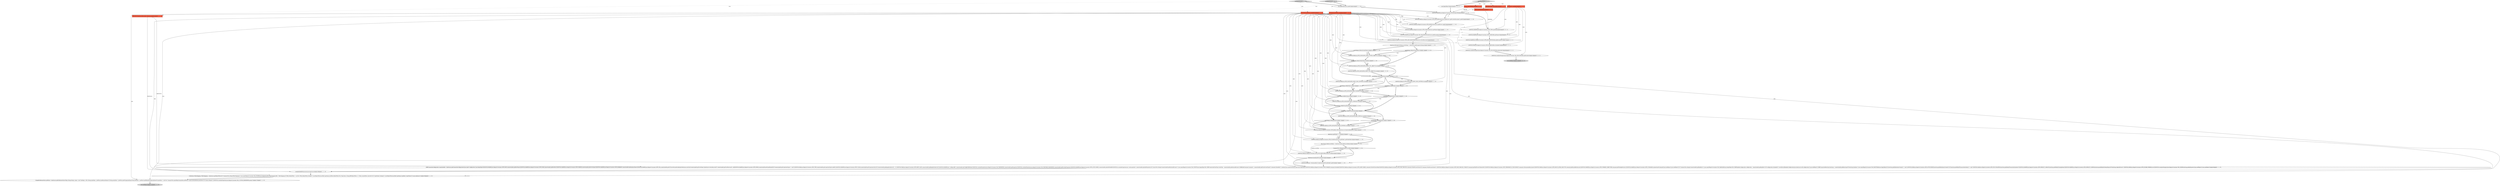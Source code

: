 digraph {
55 [style = filled, label = "JsonWriter json@@@2@@@['0', '0', '1']", fillcolor = tomato, shape = box image = "AAA0AAABBB3BBB"];
30 [style = filled, label = "@NotNull JsonWriter json@@@2@@@['1', '0', '0']", fillcolor = tomato, shape = box image = "AAA0AAABBB1BBB"];
8 [style = filled, label = "navSettings.isHideVirtualModel()@@@16@@@['1', '1', '0']", fillcolor = white, shape = diamond image = "AAA0AAABBB1BBB"];
58 [style = filled, label = "JSONUtils.fieldNE(json,RegistryConstants.ATTR_DESCRIPTION,filter.getDescription())@@@7@@@['0', '0', '1']", fillcolor = white, shape = ellipse image = "AAA0AAABBB3BBB"];
15 [style = filled, label = "JSONUtils.field(json,RegistryConstants.ATTR_SAVE_PASSWORD,dataSource.isSavePassword())@@@9@@@['1', '1', '0']", fillcolor = white, shape = ellipse image = "AAA0AAABBB1BBB"];
25 [style = filled, label = "JSONUtils.field(json,ATTR_NAVIGATOR_HIDE_SCHEMAS,true)@@@15@@@['1', '1', '0']", fillcolor = white, shape = ellipse image = "AAA0AAABBB1BBB"];
13 [style = filled, label = "DataSourceNavigatorSettings navSettings = dataSource.getNavigatorSettings()@@@10@@@['1', '1', '0']", fillcolor = white, shape = ellipse image = "AAA0AAABBB1BBB"];
3 [style = filled, label = "{DBPConnectionConfiguration connectionInfo = dataSource.getConnectionConfiguration()json.name(\"configuration\")json.beginObject()JSONUtils.fieldNE(json,RegistryConstants.ATTR_HOST,connectionInfo.getHostName())JSONUtils.fieldNE(json,RegistryConstants.ATTR_PORT,connectionInfo.getHostPort())JSONUtils.fieldNE(json,RegistryConstants.ATTR_SERVER,connectionInfo.getServerName())JSONUtils.fieldNE(json,RegistryConstants.ATTR_DATABASE,connectionInfo.getDatabaseName())JSONUtils.fieldNE(json,RegistryConstants.ATTR_URL,connectionInfo.getUrl())saveSecuredCredentials(dataSource,null,null,connectionInfo.getUserName(),dataSource.isSavePassword()? connectionInfo.getUserPassword(): null)JSONUtils.fieldNE(json,RegistryConstants.ATTR_HOME,connectionInfo.getClientHomeId())if (connectionInfo.getConnectionType() != null) {JSONUtils.field(json,RegistryConstants.ATTR_TYPE,connectionInfo.getConnectionType().getId())}JSONUtils.fieldNE(json,RegistryConstants.ATTR_COLOR,connectionInfo.getConnectionColor())if (connectionInfo.getKeepAliveInterval() > 0) {JSONUtils.field(json,RegistryConstants.ATTR_KEEP_ALIVE,connectionInfo.getKeepAliveInterval())}JSONUtils.fieldNE(json,\"config-profile\",connectionInfo.getConfigProfileName())JSONUtils.serializeProperties(json,RegistryConstants.TAG_PROPERTIES,connectionInfo.getProperties())JSONUtils.serializeProperties(json,RegistryConstants.TAG_PROVIDER_PROPERTIES,connectionInfo.getProviderProperties())JSONUtils.fieldNE(json,RegistryConstants.ATTR_AUTH_MODEL,connectionInfo.getAuthModelId())JSONUtils.serializeProperties(json,\"auth-properties\",connectionInfo.getAuthProperties())if (!ArrayUtils.isEmpty(connectionInfo.getDeclaredEvents())) {json.name(RegistryConstants.TAG_EVENTS)json.beginObject()for (DBPConnectionEventType eventType : connectionInfo.getDeclaredEvents()){DBRShellCommand command = connectionInfo.getEvent(eventType)if (!command.isEnabled()) {continue}json.name(eventType.name())json.beginObject()JSONUtils.field(json,RegistryConstants.ATTR_ENABLED,command.isEnabled())JSONUtils.field(json,RegistryConstants.ATTR_SHOW_PANEL,command.isShowProcessPanel())JSONUtils.field(json,RegistryConstants.ATTR_WAIT_PROCESS,command.isWaitProcessFinish())if (command.isWaitProcessFinish()) {JSONUtils.field(json,RegistryConstants.ATTR_WAIT_PROCESS_TIMEOUT,command.getWaitProcessTimeoutMs())}JSONUtils.field(json,RegistryConstants.ATTR_TERMINATE_AT_DISCONNECT,command.isTerminateAtDisconnect())JSONUtils.field(json,RegistryConstants.ATTR_PAUSE_AFTER_EXECUTE,command.getPauseAfterExecute())JSONUtils.fieldNE(json,RegistryConstants.ATTR_WORKING_DIRECTORY,command.getWorkingDirectory())JSONUtils.fieldNE(json,RegistryConstants.ATTR_COMMAND,command.getCommand())json.endObject()}json.endObject()}if (!CommonUtils.isEmpty(connectionInfo.getHandlers())) {json.name(RegistryConstants.TAG_HANDLERS)json.beginObject()for (DBWHandlerConfiguration configuration : connectionInfo.getHandlers()){if (configuration.isEnabled()) {saveNetworkHandlerConfiguration(json,dataSource,null,configuration)}}json.endObject()}{DBPConnectionBootstrap bootstrap = connectionInfo.getBootstrap()if (bootstrap.hasData()) {json.name(RegistryConstants.TAG_BOOTSTRAP)json.beginObject()if (bootstrap.getDefaultAutoCommit() != null) {JSONUtils.field(json,RegistryConstants.ATTR_AUTOCOMMIT,bootstrap.getDefaultAutoCommit())}if (bootstrap.getDefaultTransactionIsolation() != null) {JSONUtils.field(json,RegistryConstants.ATTR_TXN_ISOLATION,bootstrap.getDefaultTransactionIsolation())}JSONUtils.fieldNE(json,RegistryConstants.ATTR_DEFAULT_CATALOG,bootstrap.getDefaultCatalogName())JSONUtils.fieldNE(json,RegistryConstants.ATTR_DEFAULT_SCHEMA,bootstrap.getDefaultSchemaName())if (bootstrap.isIgnoreErrors()) {JSONUtils.field(json,RegistryConstants.ATTR_IGNORE_ERRORS,true)}JSONUtils.serializeStringList(json,RegistryConstants.TAG_QUERY,bootstrap.getInitQueries())json.endObject()}}json.endObject()}@@@29@@@['1', '1', '0']", fillcolor = white, shape = ellipse image = "AAA0AAABBB1BBB"];
5 [style = filled, label = "JSONUtils.field(json,RegistryConstants.ATTR_PROVIDER,dataSource.getDriver().getProviderDescriptor().getId())@@@5@@@['1', '1', '0']", fillcolor = white, shape = ellipse image = "AAA0AAABBB1BBB"];
29 [style = filled, label = "json.endObject()@@@141@@@['1', '1', '0']", fillcolor = lightgray, shape = ellipse image = "AAA0AAABBB1BBB"];
38 [style = filled, label = "navSettings.isShowSystemObjects()@@@11@@@['0', '1', '0']", fillcolor = white, shape = diamond image = "AAA0AAABBB2BBB"];
40 [style = filled, label = "@NotNull JsonWriter json@@@2@@@['0', '1', '0']", fillcolor = tomato, shape = box image = "AAA0AAABBB2BBB"];
43 [style = filled, label = "JSONUtils.field(json,ATTR_NAVIGATOR_HIDE_VIRTUAL,true)@@@16@@@['0', '1', '0']", fillcolor = white, shape = ellipse image = "AAA0AAABBB2BBB"];
27 [style = filled, label = "{Collection<FilterMapping> filterMappings = dataSource.getObjectFilters()if (!CommonUtils.isEmpty(filterMappings)) {json.name(RegistryConstants.TAG_FILTERS)json.beginArray()for (FilterMapping filter : filterMappings){if (filter.defaultFilter != null && !filter.defaultFilter.isEmpty()) {saveObjectFiler(json,filter.typeName,null,filter.defaultFilter)}for (Map.Entry<String,DBSObjectFilter> cf : filter.customFilters.entrySet()){if (!cf.getValue().isEmpty()) {saveObjectFiler(json,filter.typeName,cf.getKey(),cf.getValue())}}}json.endArray()}}@@@109@@@['1', '1', '0']", fillcolor = white, shape = ellipse image = "AAA0AAABBB1BBB"];
28 [style = filled, label = "JSONUtils.field(json,ATTR_NAVIGATOR_MERGE_ENTITIES,true)@@@17@@@['1', '1', '0']", fillcolor = white, shape = ellipse image = "AAA0AAABBB1BBB"];
47 [style = filled, label = "JSONUtils.fieldNE(json,RegistryConstants.ATTR_NAME,filter.getName())@@@6@@@['0', '0', '1']", fillcolor = white, shape = ellipse image = "AAA0AAABBB3BBB"];
4 [style = filled, label = "navSettings.isMergeEntities()@@@17@@@['1', '0', '0']", fillcolor = white, shape = diamond image = "AAA0AAABBB1BBB"];
39 [style = filled, label = "saveDataSource['0', '1', '0']", fillcolor = lightgray, shape = diamond image = "AAA0AAABBB2BBB"];
37 [style = filled, label = "JSONUtils.field(json,RegistryConstants.ATTR_LOCK_PASSWORD,lockPasswordHash)@@@24@@@['1', '1', '0']", fillcolor = white, shape = ellipse image = "AAA0AAABBB1BBB"];
10 [style = filled, label = "JSONUtils.field(json,RegistryConstants.ATTR_NAME,dataSource.getName())@@@7@@@['1', '1', '0']", fillcolor = white, shape = ellipse image = "AAA0AAABBB1BBB"];
32 [style = filled, label = "@NotNull DataSourceDescriptor dataSource@@@2@@@['1', '1', '0']", fillcolor = tomato, shape = box image = "AAA0AAABBB1BBB"];
35 [style = filled, label = "JSONUtils.field(json,ATTR_NAVIGATOR_HIDE_FOLDERS,true)@@@14@@@['1', '1', '0']", fillcolor = white, shape = ellipse image = "AAA0AAABBB1BBB"];
50 [style = filled, label = "JSONUtils.fieldNE(json,RegistryConstants.ATTR_TYPE,typeName)@@@5@@@['0', '0', '1']", fillcolor = white, shape = ellipse image = "AAA0AAABBB3BBB"];
2 [style = filled, label = "saveDataSource['1', '0', '0']", fillcolor = lightgray, shape = diamond image = "AAA0AAABBB1BBB"];
57 [style = filled, label = "json.beginObject()@@@3@@@['0', '0', '1']", fillcolor = white, shape = ellipse image = "AAA0AAABBB3BBB"];
22 [style = filled, label = "dataSource.hasSharedVirtualModel()@@@26@@@['1', '1', '0']", fillcolor = white, shape = diamond image = "AAA0AAABBB1BBB"];
52 [style = filled, label = "saveObjectFiler['0', '0', '1']", fillcolor = lightgray, shape = diamond image = "AAA0AAABBB3BBB"];
9 [style = filled, label = "json.name(dataSource.getId())@@@3@@@['1', '1', '0']", fillcolor = white, shape = ellipse image = "AAA0AAABBB1BBB"];
24 [style = filled, label = "JSONUtils.fieldNE(json,RegistryConstants.TAG_DESCRIPTION,dataSource.getDescription())@@@8@@@['1', '1', '0']", fillcolor = white, shape = ellipse image = "AAA0AAABBB1BBB"];
1 [style = filled, label = "JSONUtils.field(json,ATTR_NAVIGATOR_SHOW_ONLY_ENTITIES,true)@@@13@@@['1', '0', '0']", fillcolor = white, shape = ellipse image = "AAA0AAABBB1BBB"];
21 [style = filled, label = "JSONUtils.field(json,RegistryConstants.ATTR_READ_ONLY,dataSource.isConnectionReadOnly())@@@18@@@['1', '1', '0']", fillcolor = white, shape = ellipse image = "AAA0AAABBB1BBB"];
33 [style = filled, label = "dataSource.getFolder() != null@@@19@@@['1', '1', '0']", fillcolor = white, shape = diamond image = "AAA0AAABBB1BBB"];
53 [style = filled, label = "DBSObjectFilter filter@@@2@@@['0', '0', '1']", fillcolor = tomato, shape = box image = "AAA0AAABBB3BBB"];
31 [style = filled, label = "serializeModifyPermissions(json,dataSource)@@@108@@@['1', '1', '0']", fillcolor = white, shape = ellipse image = "AAA0AAABBB1BBB"];
36 [style = filled, label = "JSONUtils.field(json,ATTR_NAVIGATOR_SHOW_UTIL_OBJECTS,true)@@@12@@@['1', '1', '0']", fillcolor = white, shape = ellipse image = "AAA0AAABBB1BBB"];
54 [style = filled, label = "json.endObject()@@@11@@@['0', '0', '1']", fillcolor = lightgray, shape = ellipse image = "AAA0AAABBB3BBB"];
56 [style = filled, label = "JSONUtils.serializeStringList(json,RegistryConstants.TAG_INCLUDE,filter.getInclude())@@@9@@@['0', '0', '1']", fillcolor = white, shape = ellipse image = "AAA0AAABBB3BBB"];
49 [style = filled, label = "String typeName@@@2@@@['0', '0', '1']", fillcolor = tomato, shape = box image = "AAA0AAABBB3BBB"];
42 [style = filled, label = "navSettings.isMergeEntities()@@@17@@@['0', '1', '0']", fillcolor = white, shape = diamond image = "AAA0AAABBB2BBB"];
46 [style = filled, label = "navSettings.isShowUtilityObjects()@@@12@@@['0', '1', '0']", fillcolor = white, shape = diamond image = "AAA0AAABBB2BBB"];
44 [style = filled, label = "navSettings.isHideFolders()@@@14@@@['0', '1', '0']", fillcolor = white, shape = diamond image = "AAA0AAABBB2BBB"];
59 [style = filled, label = "String objectID@@@2@@@['0', '0', '1']", fillcolor = tomato, shape = box image = "AAA0AAABBB3BBB"];
18 [style = filled, label = "navSettings.isShowSystemObjects()@@@11@@@['1', '0', '0']", fillcolor = white, shape = diamond image = "AAA0AAABBB1BBB"];
19 [style = filled, label = "navSettings.isHideFolders()@@@14@@@['1', '0', '0']", fillcolor = white, shape = diamond image = "AAA0AAABBB1BBB"];
14 [style = filled, label = "navSettings.isHideSchemas()@@@15@@@['1', '0', '0']", fillcolor = white, shape = diamond image = "AAA0AAABBB1BBB"];
41 [style = filled, label = "JSONUtils.field(json,ATTR_NAVIGATOR_SHOW_ONLY_ENTITIES,true)@@@13@@@['0', '1', '0']", fillcolor = white, shape = ellipse image = "AAA0AAABBB2BBB"];
45 [style = filled, label = "navSettings.isHideSchemas()@@@15@@@['0', '1', '0']", fillcolor = white, shape = diamond image = "AAA0AAABBB2BBB"];
34 [style = filled, label = "JSONUtils.field(json,RegistryConstants.ATTR_DRIVER,dataSource.getDriver().getId())@@@6@@@['1', '1', '0']", fillcolor = white, shape = ellipse image = "AAA0AAABBB1BBB"];
0 [style = filled, label = "JSONUtils.field(json,ATTR_NAVIGATOR_SHOW_UTIL_OBJECTS,true)@@@12@@@['1', '0', '0']", fillcolor = white, shape = ellipse image = "AAA0AAABBB1BBB"];
6 [style = filled, label = "navSettings.isHideVirtualModel()@@@16@@@['1', '0', '0']", fillcolor = white, shape = diamond image = "AAA0AAABBB1BBB"];
20 [style = filled, label = "JSONUtils.field(json,RegistryConstants.ATTR_FOLDER,dataSource.getFolder().getFolderPath())@@@20@@@['1', '1', '0']", fillcolor = white, shape = ellipse image = "AAA0AAABBB1BBB"];
16 [style = filled, label = "final String lockPasswordHash = dataSource.getLockPasswordHash()@@@22@@@['1', '1', '0']", fillcolor = white, shape = ellipse image = "AAA0AAABBB1BBB"];
48 [style = filled, label = "JSONUtils.field(json,RegistryConstants.ATTR_ENABLED,filter.isEnabled())@@@8@@@['0', '0', '1']", fillcolor = white, shape = ellipse image = "AAA0AAABBB3BBB"];
17 [style = filled, label = "JSONUtils.fieldNE(json,RegistryConstants.ATTR_ID,objectID)@@@4@@@['1', '1', '1']", fillcolor = white, shape = ellipse image = "AAA0AAABBB1BBB"];
51 [style = filled, label = "JSONUtils.serializeStringList(json,RegistryConstants.TAG_EXCLUDE,filter.getExclude())@@@10@@@['0', '0', '1']", fillcolor = white, shape = ellipse image = "AAA0AAABBB3BBB"];
7 [style = filled, label = "{SimplePreferenceStore prefStore = dataSource.getPreferenceStore()Map<String,String> props = new TreeMap<>()for (String propName : prefStore.preferenceNames()){String propValue = prefStore.getString(propName)String defValue = prefStore.getDefaultString(propName)if (propValue != null && !CommonUtils.equalObjects(propValue,defValue)) {props.put(propName,propValue)}}if (!props.isEmpty()) {JSONUtils.serializeProperties(json,RegistryConstants.TAG_CUSTOM_PROPERTIES,props)}}@@@127@@@['1', '1', '0']", fillcolor = white, shape = ellipse image = "AAA0AAABBB1BBB"];
12 [style = filled, label = "JSONUtils.field(json,\"virtual-model-id\",dataSource.getVirtualModel().getId())@@@27@@@['1', '1', '0']", fillcolor = white, shape = ellipse image = "AAA0AAABBB1BBB"];
23 [style = filled, label = "navSettings.isShowOnlyEntities()@@@13@@@['1', '1', '0']", fillcolor = white, shape = diamond image = "AAA0AAABBB1BBB"];
26 [style = filled, label = "JSONUtils.field(json,ATTR_NAVIGATOR_SHOW_SYSTEM_OBJECTS,true)@@@11@@@['1', '1', '0']", fillcolor = white, shape = ellipse image = "AAA0AAABBB1BBB"];
11 [style = filled, label = "!CommonUtils.isEmpty(lockPasswordHash)@@@23@@@['1', '1', '0']", fillcolor = white, shape = diamond image = "AAA0AAABBB1BBB"];
28->21 [style = bold, label=""];
38->26 [style = bold, label=""];
11->22 [style = bold, label=""];
10->24 [style = bold, label=""];
27->7 [style = bold, label=""];
30->0 [style = solid, label="json"];
15->48 [style = dashed, label="0"];
57->17 [style = bold, label=""];
52->57 [style = bold, label=""];
2->32 [style = dotted, label="true"];
40->31 [style = solid, label="json"];
17->50 [style = bold, label=""];
39->32 [style = dotted, label="true"];
51->54 [style = bold, label=""];
16->37 [style = solid, label="lockPasswordHash"];
24->58 [style = dashed, label="0"];
6->8 [style = bold, label=""];
42->21 [style = bold, label=""];
13->38 [style = bold, label=""];
43->42 [style = bold, label=""];
52->59 [style = dotted, label="true"];
35->45 [style = bold, label=""];
0->23 [style = bold, label=""];
48->56 [style = bold, label=""];
40->15 [style = solid, label="json"];
40->36 [style = solid, label="json"];
34->10 [style = bold, label=""];
19->35 [style = dotted, label="true"];
9->17 [style = bold, label=""];
7->29 [style = bold, label=""];
15->13 [style = bold, label=""];
32->31 [style = solid, label="dataSource"];
30->3 [style = solid, label="json"];
4->21 [style = bold, label=""];
4->28 [style = dotted, label="true"];
34->50 [style = dashed, label="0"];
33->20 [style = dotted, label="true"];
26->46 [style = bold, label=""];
40->41 [style = solid, label="json"];
26->36 [style = bold, label=""];
20->16 [style = bold, label=""];
10->47 [style = dashed, label="0"];
8->42 [style = bold, label=""];
40->25 [style = solid, label="json"];
30->34 [style = solid, label="json"];
41->44 [style = bold, label=""];
39->40 [style = dotted, label="true"];
40->35 [style = solid, label="json"];
38->26 [style = dotted, label="true"];
30->12 [style = solid, label="json"];
33->20 [style = bold, label=""];
40->3 [style = solid, label="json"];
59->17 [style = solid, label="objectID"];
38->46 [style = bold, label=""];
30->8 [style = solid, label="json"];
30->15 [style = solid, label="json"];
30->7 [style = solid, label="json"];
30->20 [style = solid, label="json"];
45->8 [style = bold, label=""];
30->27 [style = solid, label="json"];
30->31 [style = solid, label="json"];
40->21 [style = solid, label="json"];
40->7 [style = solid, label="json"];
52->55 [style = dotted, label="true"];
40->24 [style = solid, label="json"];
11->37 [style = bold, label=""];
19->14 [style = bold, label=""];
58->48 [style = bold, label=""];
30->35 [style = solid, label="json"];
32->3 [style = solid, label="dataSource"];
19->35 [style = bold, label=""];
52->49 [style = dotted, label="true"];
40->5 [style = solid, label="json"];
56->51 [style = bold, label=""];
6->4 [style = bold, label=""];
46->36 [style = dotted, label="true"];
42->28 [style = bold, label=""];
21->33 [style = bold, label=""];
40->43 [style = solid, label="json"];
55->17 [style = solid, label="json"];
55->51 [style = solid, label="json"];
46->23 [style = bold, label=""];
2->30 [style = dotted, label="true"];
18->26 [style = bold, label=""];
40->26 [style = solid, label="json"];
2->9 [style = bold, label=""];
30->24 [style = solid, label="json"];
6->8 [style = dotted, label="true"];
14->25 [style = dotted, label="true"];
23->1 [style = dotted, label="true"];
3->31 [style = bold, label=""];
12->3 [style = bold, label=""];
39->9 [style = bold, label=""];
45->25 [style = dotted, label="true"];
14->25 [style = bold, label=""];
40->28 [style = solid, label="json"];
55->58 [style = solid, label="json"];
40->37 [style = solid, label="json"];
36->0 [style = bold, label=""];
52->53 [style = dotted, label="true"];
40->27 [style = solid, label="json"];
37->22 [style = bold, label=""];
23->41 [style = bold, label=""];
30->21 [style = solid, label="json"];
22->12 [style = dotted, label="true"];
22->12 [style = bold, label=""];
46->36 [style = bold, label=""];
55->50 [style = solid, label="json"];
23->44 [style = bold, label=""];
16->11 [style = bold, label=""];
30->1 [style = solid, label="json"];
25->6 [style = bold, label=""];
47->58 [style = bold, label=""];
55->56 [style = solid, label="json"];
18->26 [style = dotted, label="true"];
49->50 [style = solid, label="typeName"];
40->10 [style = solid, label="json"];
23->41 [style = dotted, label="true"];
30->5 [style = solid, label="json"];
36->0 [style = dotted, label="true"];
30->28 [style = solid, label="json"];
23->19 [style = bold, label=""];
8->4 [style = bold, label=""];
23->1 [style = bold, label=""];
30->25 [style = solid, label="json"];
44->35 [style = dotted, label="true"];
22->3 [style = bold, label=""];
50->47 [style = bold, label=""];
24->15 [style = bold, label=""];
44->45 [style = bold, label=""];
40->20 [style = solid, label="json"];
5->34 [style = bold, label=""];
42->28 [style = dotted, label="true"];
44->35 [style = bold, label=""];
13->18 [style = bold, label=""];
36->23 [style = bold, label=""];
30->10 [style = solid, label="json"];
40->12 [style = solid, label="json"];
30->26 [style = solid, label="json"];
33->16 [style = bold, label=""];
11->37 [style = dotted, label="true"];
4->28 [style = bold, label=""];
55->47 [style = solid, label="json"];
40->34 [style = solid, label="json"];
30->37 [style = solid, label="json"];
8->43 [style = dotted, label="true"];
14->6 [style = bold, label=""];
1->19 [style = bold, label=""];
25->8 [style = bold, label=""];
18->36 [style = bold, label=""];
45->25 [style = bold, label=""];
8->43 [style = bold, label=""];
5->17 [style = dashed, label="0"];
31->27 [style = bold, label=""];
55->48 [style = solid, label="json"];
17->5 [style = bold, label=""];
35->14 [style = bold, label=""];
}
